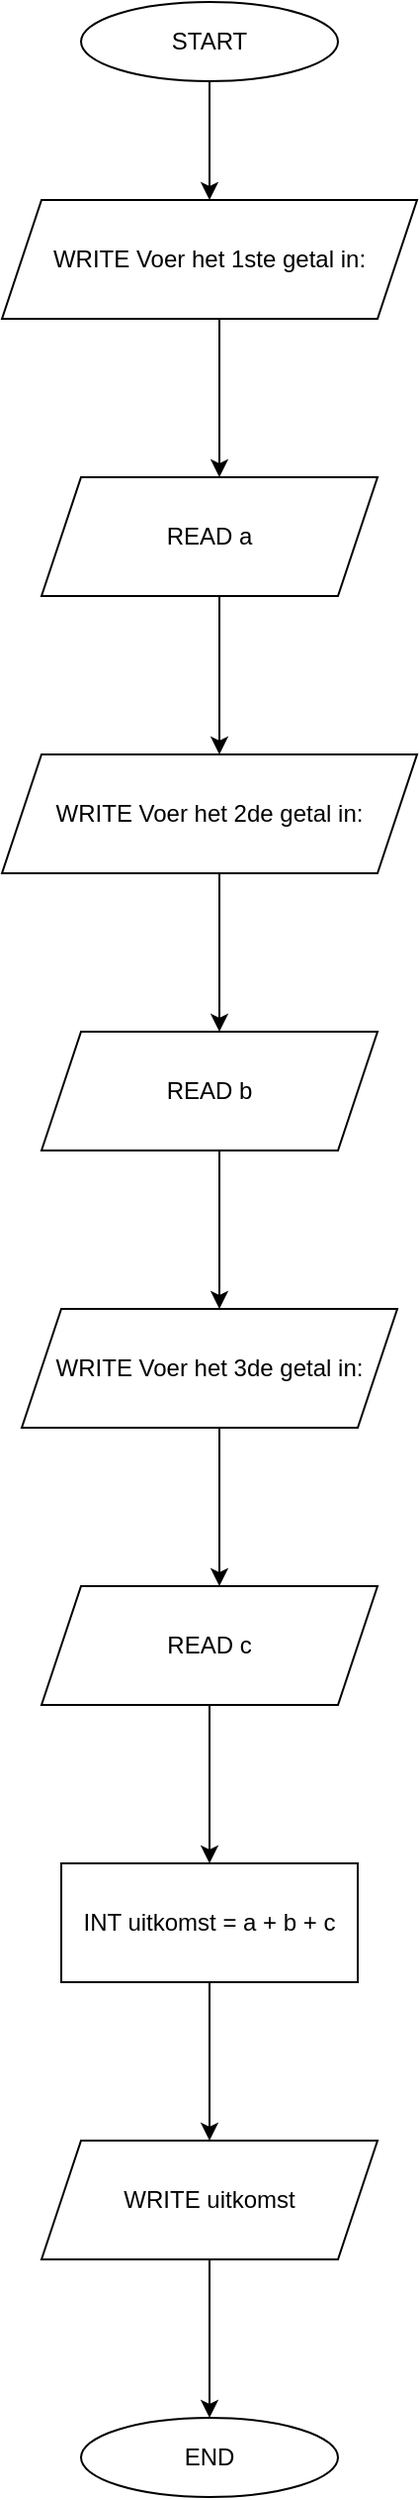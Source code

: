 <mxfile version="24.7.13">
  <diagram name="Page-1" id="NG33TDfxa4ZXpd9zYDVI">
    <mxGraphModel dx="2066" dy="1109" grid="1" gridSize="10" guides="1" tooltips="1" connect="1" arrows="1" fold="1" page="1" pageScale="1" pageWidth="850" pageHeight="1100" math="0" shadow="0">
      <root>
        <mxCell id="0" />
        <mxCell id="1" parent="0" />
        <mxCell id="SJRPVNXv2jakaGyeaKaE-1" value="WRITE Voer het 1ste getal in:" style="shape=parallelogram;perimeter=parallelogramPerimeter;whiteSpace=wrap;html=1;fixedSize=1;" parent="1" vertex="1">
          <mxGeometry x="20" y="130" width="210" height="60" as="geometry" />
        </mxCell>
        <mxCell id="SJRPVNXv2jakaGyeaKaE-2" value="" style="endArrow=classic;html=1;rounded=0;" parent="1" edge="1">
          <mxGeometry width="50" height="50" relative="1" as="geometry">
            <mxPoint x="130" y="190" as="sourcePoint" />
            <mxPoint x="130" y="270" as="targetPoint" />
          </mxGeometry>
        </mxCell>
        <mxCell id="SJRPVNXv2jakaGyeaKaE-3" value="READ a" style="shape=parallelogram;perimeter=parallelogramPerimeter;whiteSpace=wrap;html=1;fixedSize=1;" parent="1" vertex="1">
          <mxGeometry x="40" y="270" width="170" height="60" as="geometry" />
        </mxCell>
        <mxCell id="SJRPVNXv2jakaGyeaKaE-9" value="" style="endArrow=classic;html=1;rounded=0;" parent="1" edge="1">
          <mxGeometry width="50" height="50" relative="1" as="geometry">
            <mxPoint x="130" y="330" as="sourcePoint" />
            <mxPoint x="130" y="410" as="targetPoint" />
          </mxGeometry>
        </mxCell>
        <mxCell id="SJRPVNXv2jakaGyeaKaE-10" value="WRITE Voer het 2de getal in:" style="shape=parallelogram;perimeter=parallelogramPerimeter;whiteSpace=wrap;html=1;fixedSize=1;" parent="1" vertex="1">
          <mxGeometry x="20" y="410" width="210" height="60" as="geometry" />
        </mxCell>
        <mxCell id="SJRPVNXv2jakaGyeaKaE-11" value="" style="endArrow=classic;html=1;rounded=0;" parent="1" edge="1">
          <mxGeometry width="50" height="50" relative="1" as="geometry">
            <mxPoint x="130" y="470" as="sourcePoint" />
            <mxPoint x="130" y="550" as="targetPoint" />
          </mxGeometry>
        </mxCell>
        <mxCell id="SJRPVNXv2jakaGyeaKaE-12" value="READ b" style="shape=parallelogram;perimeter=parallelogramPerimeter;whiteSpace=wrap;html=1;fixedSize=1;" parent="1" vertex="1">
          <mxGeometry x="40" y="550" width="170" height="60" as="geometry" />
        </mxCell>
        <mxCell id="SJRPVNXv2jakaGyeaKaE-15" value="" style="endArrow=classic;html=1;rounded=0;" parent="1" edge="1">
          <mxGeometry width="50" height="50" relative="1" as="geometry">
            <mxPoint x="130" y="610" as="sourcePoint" />
            <mxPoint x="130" y="690" as="targetPoint" />
          </mxGeometry>
        </mxCell>
        <mxCell id="SJRPVNXv2jakaGyeaKaE-16" value="WRITE Voer het 3de getal in:" style="shape=parallelogram;perimeter=parallelogramPerimeter;whiteSpace=wrap;html=1;fixedSize=1;" parent="1" vertex="1">
          <mxGeometry x="30" y="690" width="190" height="60" as="geometry" />
        </mxCell>
        <mxCell id="SJRPVNXv2jakaGyeaKaE-17" value="" style="endArrow=classic;html=1;rounded=0;" parent="1" edge="1">
          <mxGeometry width="50" height="50" relative="1" as="geometry">
            <mxPoint x="130" y="750" as="sourcePoint" />
            <mxPoint x="130" y="830" as="targetPoint" />
          </mxGeometry>
        </mxCell>
        <mxCell id="nfRoc10fNmV9VxhcEEmm-5" value="" style="edgeStyle=orthogonalEdgeStyle;rounded=0;orthogonalLoop=1;jettySize=auto;html=1;" edge="1" parent="1" source="SJRPVNXv2jakaGyeaKaE-18" target="nfRoc10fNmV9VxhcEEmm-4">
          <mxGeometry relative="1" as="geometry" />
        </mxCell>
        <mxCell id="SJRPVNXv2jakaGyeaKaE-18" value="READ c" style="shape=parallelogram;perimeter=parallelogramPerimeter;whiteSpace=wrap;html=1;fixedSize=1;" parent="1" vertex="1">
          <mxGeometry x="40" y="830" width="170" height="60" as="geometry" />
        </mxCell>
        <mxCell id="nfRoc10fNmV9VxhcEEmm-10" style="edgeStyle=orthogonalEdgeStyle;rounded=0;orthogonalLoop=1;jettySize=auto;html=1;entryX=0.5;entryY=0;entryDx=0;entryDy=0;" edge="1" parent="1" source="SJRPVNXv2jakaGyeaKaE-26" target="nfRoc10fNmV9VxhcEEmm-9">
          <mxGeometry relative="1" as="geometry" />
        </mxCell>
        <mxCell id="SJRPVNXv2jakaGyeaKaE-26" value="WRITE uitkomst" style="shape=parallelogram;perimeter=parallelogramPerimeter;whiteSpace=wrap;html=1;fixedSize=1;" parent="1" vertex="1">
          <mxGeometry x="40" y="1110" width="170" height="60" as="geometry" />
        </mxCell>
        <mxCell id="nfRoc10fNmV9VxhcEEmm-6" style="edgeStyle=orthogonalEdgeStyle;rounded=0;orthogonalLoop=1;jettySize=auto;html=1;entryX=0.5;entryY=0;entryDx=0;entryDy=0;" edge="1" parent="1" source="nfRoc10fNmV9VxhcEEmm-4" target="SJRPVNXv2jakaGyeaKaE-26">
          <mxGeometry relative="1" as="geometry" />
        </mxCell>
        <mxCell id="nfRoc10fNmV9VxhcEEmm-4" value="INT uitkomst = a + b + c" style="whiteSpace=wrap;html=1;" vertex="1" parent="1">
          <mxGeometry x="50" y="970" width="150" height="60" as="geometry" />
        </mxCell>
        <mxCell id="nfRoc10fNmV9VxhcEEmm-8" style="edgeStyle=orthogonalEdgeStyle;rounded=0;orthogonalLoop=1;jettySize=auto;html=1;entryX=0.5;entryY=0;entryDx=0;entryDy=0;" edge="1" parent="1" source="nfRoc10fNmV9VxhcEEmm-7" target="SJRPVNXv2jakaGyeaKaE-1">
          <mxGeometry relative="1" as="geometry" />
        </mxCell>
        <mxCell id="nfRoc10fNmV9VxhcEEmm-7" value="START" style="ellipse;whiteSpace=wrap;html=1;" vertex="1" parent="1">
          <mxGeometry x="60" y="30" width="130" height="40" as="geometry" />
        </mxCell>
        <mxCell id="nfRoc10fNmV9VxhcEEmm-9" value="END" style="ellipse;whiteSpace=wrap;html=1;" vertex="1" parent="1">
          <mxGeometry x="60" y="1250" width="130" height="40" as="geometry" />
        </mxCell>
      </root>
    </mxGraphModel>
  </diagram>
</mxfile>
